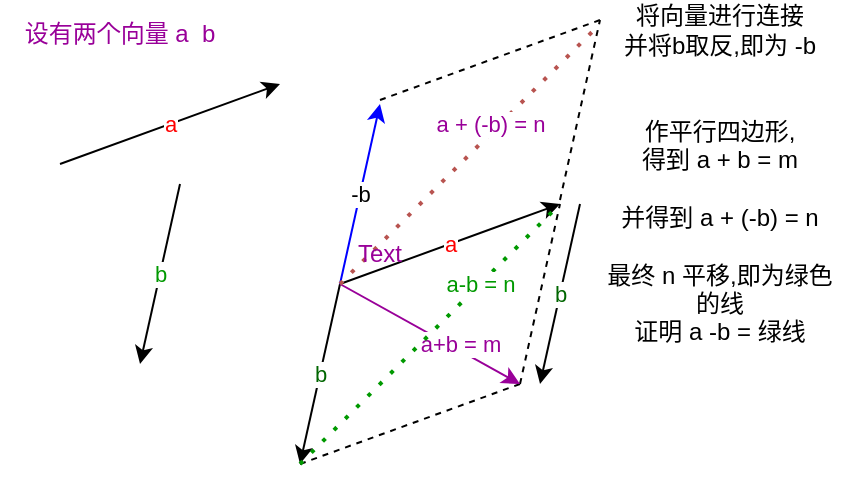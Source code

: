<mxfile version="18.1.2" type="device"><diagram id="OUqFflh6f5z2U6X0tmJK" name="Page-1"><mxGraphModel dx="546" dy="322" grid="1" gridSize="10" guides="1" tooltips="1" connect="1" arrows="1" fold="1" page="1" pageScale="1" pageWidth="850" pageHeight="1100" math="0" shadow="0"><root><mxCell id="0"/><mxCell id="1" parent="0"/><mxCell id="nIUoF9x2Sl29YeyQFYaC-2" value="" style="endArrow=classic;html=1;rounded=0;" edge="1" parent="1"><mxGeometry relative="1" as="geometry"><mxPoint x="350" y="350" as="sourcePoint"/><mxPoint x="460" y="310" as="targetPoint"/></mxGeometry></mxCell><mxCell id="nIUoF9x2Sl29YeyQFYaC-3" value="a" style="edgeLabel;resizable=0;html=1;align=center;verticalAlign=middle;fontColor=#FF0000;" connectable="0" vertex="1" parent="nIUoF9x2Sl29YeyQFYaC-2"><mxGeometry relative="1" as="geometry"/></mxCell><mxCell id="nIUoF9x2Sl29YeyQFYaC-4" value="" style="endArrow=classic;html=1;rounded=0;" edge="1" parent="1"><mxGeometry relative="1" as="geometry"><mxPoint x="350" y="350" as="sourcePoint"/><mxPoint x="330" y="440" as="targetPoint"/></mxGeometry></mxCell><mxCell id="nIUoF9x2Sl29YeyQFYaC-5" value="b" style="edgeLabel;resizable=0;html=1;align=center;verticalAlign=middle;fontColor=#006600;" connectable="0" vertex="1" parent="nIUoF9x2Sl29YeyQFYaC-4"><mxGeometry relative="1" as="geometry"/></mxCell><mxCell id="nIUoF9x2Sl29YeyQFYaC-11" value="" style="endArrow=classic;html=1;rounded=0;" edge="1" parent="1"><mxGeometry relative="1" as="geometry"><mxPoint x="210" y="290" as="sourcePoint"/><mxPoint x="320" y="250" as="targetPoint"/></mxGeometry></mxCell><mxCell id="nIUoF9x2Sl29YeyQFYaC-12" value="a" style="edgeLabel;resizable=0;html=1;align=center;verticalAlign=middle;fontColor=#FF0000;" connectable="0" vertex="1" parent="nIUoF9x2Sl29YeyQFYaC-11"><mxGeometry relative="1" as="geometry"/></mxCell><mxCell id="nIUoF9x2Sl29YeyQFYaC-13" value="" style="endArrow=classic;html=1;rounded=0;" edge="1" parent="1"><mxGeometry relative="1" as="geometry"><mxPoint x="270" y="300" as="sourcePoint"/><mxPoint x="250" y="390" as="targetPoint"/></mxGeometry></mxCell><mxCell id="nIUoF9x2Sl29YeyQFYaC-14" value="b" style="edgeLabel;resizable=0;html=1;align=center;verticalAlign=middle;fontColor=#009900;" connectable="0" vertex="1" parent="nIUoF9x2Sl29YeyQFYaC-13"><mxGeometry relative="1" as="geometry"/></mxCell><mxCell id="nIUoF9x2Sl29YeyQFYaC-20" value="" style="endArrow=none;dashed=1;html=1;rounded=0;" edge="1" parent="1"><mxGeometry width="50" height="50" relative="1" as="geometry"><mxPoint x="330" y="440" as="sourcePoint"/><mxPoint x="440" y="400" as="targetPoint"/></mxGeometry></mxCell><mxCell id="nIUoF9x2Sl29YeyQFYaC-21" value="" style="endArrow=none;dashed=1;html=1;rounded=0;" edge="1" parent="1"><mxGeometry width="50" height="50" relative="1" as="geometry"><mxPoint x="370" y="258" as="sourcePoint"/><mxPoint x="480" y="218" as="targetPoint"/></mxGeometry></mxCell><mxCell id="nIUoF9x2Sl29YeyQFYaC-22" value="" style="endArrow=none;dashed=1;html=1;rounded=0;jumpStyle=none;" edge="1" parent="1"><mxGeometry width="50" height="50" relative="1" as="geometry"><mxPoint x="440" y="400" as="sourcePoint"/><mxPoint x="460" y="310" as="targetPoint"/></mxGeometry></mxCell><mxCell id="nIUoF9x2Sl29YeyQFYaC-24" value="" style="endArrow=none;dashed=1;html=1;rounded=0;" edge="1" parent="1"><mxGeometry width="50" height="50" relative="1" as="geometry"><mxPoint x="460" y="308" as="sourcePoint"/><mxPoint x="480" y="218" as="targetPoint"/></mxGeometry></mxCell><mxCell id="nIUoF9x2Sl29YeyQFYaC-36" value="" style="endArrow=classic;html=1;rounded=0;strokeColor=#0000FF;" edge="1" parent="1"><mxGeometry relative="1" as="geometry"><mxPoint x="350" y="350" as="sourcePoint"/><mxPoint x="370" y="260" as="targetPoint"/></mxGeometry></mxCell><mxCell id="nIUoF9x2Sl29YeyQFYaC-37" value="-b" style="edgeLabel;resizable=0;html=1;align=center;verticalAlign=middle;" connectable="0" vertex="1" parent="nIUoF9x2Sl29YeyQFYaC-36"><mxGeometry relative="1" as="geometry"/></mxCell><mxCell id="nIUoF9x2Sl29YeyQFYaC-38" value="" style="endArrow=classic;html=1;rounded=0;" edge="1" parent="1"><mxGeometry relative="1" as="geometry"><mxPoint x="470" y="310" as="sourcePoint"/><mxPoint x="450" y="400" as="targetPoint"/></mxGeometry></mxCell><mxCell id="nIUoF9x2Sl29YeyQFYaC-39" value="b" style="edgeLabel;resizable=0;html=1;align=center;verticalAlign=middle;fontColor=#006600;" connectable="0" vertex="1" parent="nIUoF9x2Sl29YeyQFYaC-38"><mxGeometry relative="1" as="geometry"/></mxCell><mxCell id="nIUoF9x2Sl29YeyQFYaC-40" value="" style="endArrow=classic;html=1;rounded=0;fontColor=#FF0000;strokeColor=#990099;jumpStyle=none;" edge="1" parent="1"><mxGeometry relative="1" as="geometry"><mxPoint x="350" y="350" as="sourcePoint"/><mxPoint x="440" y="400" as="targetPoint"/></mxGeometry></mxCell><mxCell id="nIUoF9x2Sl29YeyQFYaC-41" value="&lt;font color=&quot;#990099&quot;&gt;a+b = m&lt;/font&gt;" style="edgeLabel;resizable=0;html=1;align=center;verticalAlign=middle;fontColor=#FF0000;" connectable="0" vertex="1" parent="nIUoF9x2Sl29YeyQFYaC-40"><mxGeometry relative="1" as="geometry"><mxPoint x="15" y="5" as="offset"/></mxGeometry></mxCell><mxCell id="nIUoF9x2Sl29YeyQFYaC-42" value="" style="endArrow=none;dashed=1;html=1;dashPattern=1 3;strokeWidth=2;rounded=0;fontColor=#990099;jumpStyle=none;fillColor=#f8cecc;strokeColor=#b85450;" edge="1" parent="1"><mxGeometry width="50" height="50" relative="1" as="geometry"><mxPoint x="350" y="350" as="sourcePoint"/><mxPoint x="480" y="220" as="targetPoint"/></mxGeometry></mxCell><mxCell id="nIUoF9x2Sl29YeyQFYaC-47" value="a + (-b) = n" style="edgeLabel;html=1;align=center;verticalAlign=middle;resizable=0;points=[];fontColor=#990099;" vertex="1" connectable="0" parent="nIUoF9x2Sl29YeyQFYaC-42"><mxGeometry x="0.087" y="-2" relative="1" as="geometry"><mxPoint x="3" y="-11" as="offset"/></mxGeometry></mxCell><mxCell id="nIUoF9x2Sl29YeyQFYaC-43" value="" style="endArrow=none;dashed=1;html=1;dashPattern=1 3;strokeWidth=2;rounded=0;fontColor=#990099;jumpStyle=none;strokeColor=#009900;" edge="1" parent="1"><mxGeometry width="50" height="50" relative="1" as="geometry"><mxPoint x="330" y="440" as="sourcePoint"/><mxPoint x="460" y="310" as="targetPoint"/></mxGeometry></mxCell><mxCell id="nIUoF9x2Sl29YeyQFYaC-48" value="&lt;font color=&quot;#009900&quot;&gt;a-b = n&lt;/font&gt;" style="edgeLabel;html=1;align=center;verticalAlign=middle;resizable=0;points=[];fontColor=#990099;" vertex="1" connectable="0" parent="nIUoF9x2Sl29YeyQFYaC-43"><mxGeometry x="0.526" y="2" relative="1" as="geometry"><mxPoint x="-8" y="11" as="offset"/></mxGeometry></mxCell><mxCell id="nIUoF9x2Sl29YeyQFYaC-44" value="Text" style="text;html=1;strokeColor=none;fillColor=none;align=center;verticalAlign=middle;whiteSpace=wrap;rounded=0;fontColor=#990099;" vertex="1" parent="1"><mxGeometry x="340" y="320" width="60" height="30" as="geometry"/></mxCell><mxCell id="nIUoF9x2Sl29YeyQFYaC-45" value="设有两个向量 a&amp;nbsp; b&lt;br&gt;" style="text;html=1;strokeColor=none;fillColor=none;align=center;verticalAlign=middle;whiteSpace=wrap;rounded=0;fontColor=#990099;" vertex="1" parent="1"><mxGeometry x="180" y="210" width="120" height="30" as="geometry"/></mxCell><mxCell id="nIUoF9x2Sl29YeyQFYaC-46" value="&lt;font color=&quot;#000000&quot;&gt;将向量进行连接&lt;br&gt;并将b取反,即为 -b&lt;br&gt;&lt;br&gt;&lt;br&gt;作平行四边形,&lt;br&gt;得到 a + b = m&lt;br&gt;&lt;br&gt;并得到 a + (-b) = n&lt;br&gt;&lt;br&gt;最终 n 平移,即为绿色的线&lt;br&gt;证明 a -b = 绿线&lt;/font&gt;" style="text;html=1;strokeColor=none;fillColor=none;align=center;verticalAlign=middle;whiteSpace=wrap;rounded=0;fontColor=#990099;" vertex="1" parent="1"><mxGeometry x="480" y="280" width="120" height="30" as="geometry"/></mxCell></root></mxGraphModel></diagram></mxfile>